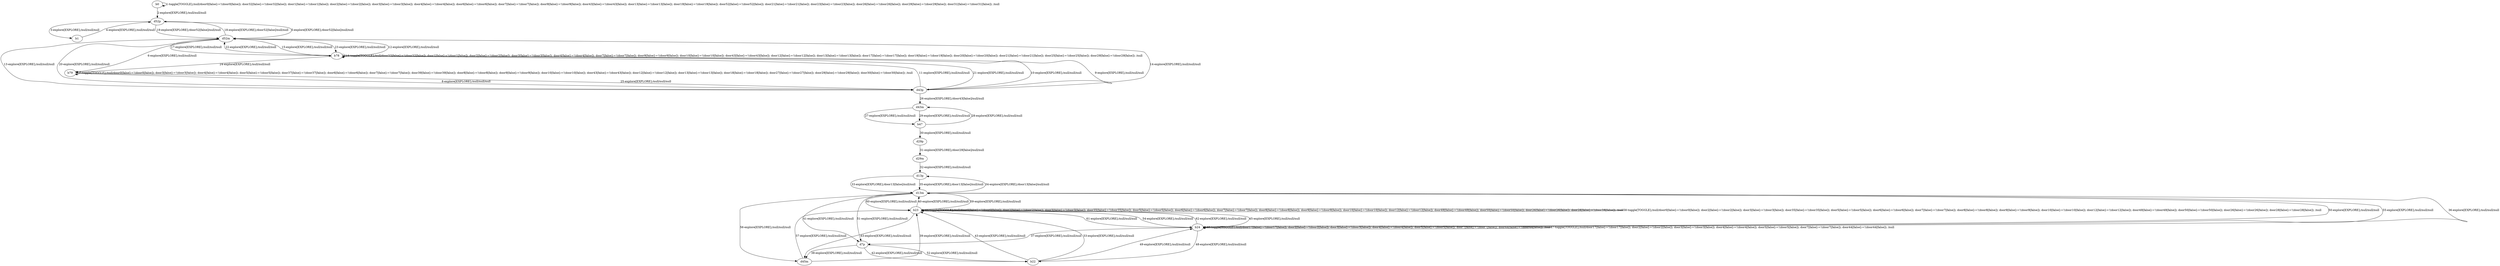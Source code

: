 # Total number of goals covered by this test: 1
# b24 --> d7p

digraph g {
"b0" -> "b0" [label = "1-toggle[TOGGLE];/null/door0[false]:=!(door0[false]); door32[false]:=!(door32[false]); door1[false]:=!(door1[false]); door2[false]:=!(door2[false]); door3[false]:=!(door3[false]); door4[false]:=!(door4[false]); door6[false]:=!(door6[false]); door7[false]:=!(door7[false]); door9[false]:=!(door9[false]); door43[false]:=!(door43[false]); door13[false]:=!(door13[false]); door19[false]:=!(door19[false]); door52[false]:=!(door52[false]); door21[false]:=!(door21[false]); door23[false]:=!(door23[false]); door26[false]:=!(door26[false]); door29[false]:=!(door29[false]); door31[false]:=!(door31[false]); /null"];
"b0" -> "d52p" [label = "2-explore[EXPLORE];/null/null/null"];
"d52p" -> "b1" [label = "3-explore[EXPLORE];/null/null/null"];
"b1" -> "d52p" [label = "4-explore[EXPLORE];/null/null/null"];
"d52p" -> "d52m" [label = "5-explore[EXPLORE];/door52[false]/null/null"];
"d52m" -> "b79" [label = "6-explore[EXPLORE];/null/null/null"];
"b79" -> "b79" [label = "7-toggle[TOGGLE];/null/door0[false]:=!(door0[false]); door3[false]:=!(door3[false]); door4[false]:=!(door4[false]); door5[false]:=!(door5[false]); door37[false]:=!(door37[false]); door6[false]:=!(door6[false]); door7[false]:=!(door7[false]); door39[false]:=!(door39[false]); door8[false]:=!(door8[false]); door9[false]:=!(door9[false]); door10[false]:=!(door10[false]); door43[false]:=!(door43[false]); door12[false]:=!(door12[false]); door13[false]:=!(door13[false]); door18[false]:=!(door18[false]); door27[false]:=!(door27[false]); door29[false]:=!(door29[false]); door30[false]:=!(door30[false]); /null"];
"b79" -> "d43p" [label = "8-explore[EXPLORE];/null/null/null"];
"d43p" -> "b78" [label = "9-explore[EXPLORE];/null/null/null"];
"b78" -> "d43p" [label = "10-explore[EXPLORE];/null/null/null"];
"d43p" -> "b78" [label = "11-explore[EXPLORE];/null/null/null"];
"b78" -> "d52m" [label = "12-explore[EXPLORE];/null/null/null"];
"d52m" -> "d43p" [label = "13-explore[EXPLORE];/null/null/null"];
"d43p" -> "d52m" [label = "14-explore[EXPLORE];/null/null/null"];
"d52m" -> "b78" [label = "15-explore[EXPLORE];/null/null/null"];
"b78" -> "b78" [label = "16-toggle[TOGGLE];/null/door32[false]:=!(door32[false]); door1[false]:=!(door1[false]); door2[false]:=!(door2[false]); door3[false]:=!(door3[false]); door4[false]:=!(door4[false]); door7[false]:=!(door7[false]); door9[false]:=!(door9[false]); door10[false]:=!(door10[false]); door43[false]:=!(door43[false]); door12[false]:=!(door12[false]); door13[false]:=!(door13[false]); door17[false]:=!(door17[false]); door19[false]:=!(door19[false]); door20[false]:=!(door20[false]); door21[false]:=!(door21[false]); door25[false]:=!(door25[false]); door29[false]:=!(door29[false]); /null"];
"b78" -> "d52m" [label = "17-explore[EXPLORE];/null/null/null"];
"d52m" -> "d52p" [label = "18-explore[EXPLORE];/door52[false]/null/null"];
"d52p" -> "d52m" [label = "19-explore[EXPLORE];/door52[false]/null/null"];
"d52m" -> "d43p" [label = "20-explore[EXPLORE];/null/null/null"];
"d43p" -> "b78" [label = "21-explore[EXPLORE];/null/null/null"];
"b78" -> "d52m" [label = "22-explore[EXPLORE];/null/null/null"];
"d52m" -> "b78" [label = "23-explore[EXPLORE];/null/null/null"];
"b78" -> "b79" [label = "24-explore[EXPLORE];/null/null/null"];
"b79" -> "d43p" [label = "25-explore[EXPLORE];/null/null/null"];
"d43p" -> "d43m" [label = "26-explore[EXPLORE];/door43[false]/null/null"];
"d43m" -> "b47" [label = "27-explore[EXPLORE];/null/null/null"];
"b47" -> "d43m" [label = "28-explore[EXPLORE];/null/null/null"];
"d43m" -> "b47" [label = "29-explore[EXPLORE];/null/null/null"];
"b47" -> "d29p" [label = "30-explore[EXPLORE];/null/null/null"];
"d29p" -> "d29m" [label = "31-explore[EXPLORE];/door29[false]/null/null"];
"d29m" -> "d13p" [label = "32-explore[EXPLORE];/null/null/null"];
"d13p" -> "d13m" [label = "33-explore[EXPLORE];/door13[false]/null/null"];
"d13m" -> "d13p" [label = "34-explore[EXPLORE];/door13[false]/null/null"];
"d13p" -> "d13m" [label = "35-explore[EXPLORE];/door13[false]/null/null"];
"d13m" -> "b24" [label = "36-explore[EXPLORE];/null/null/null"];
"b24" -> "d7p" [label = "37-explore[EXPLORE];/null/null/null"];
"d7p" -> "d45m" [label = "38-explore[EXPLORE];/null/null/null"];
"d45m" -> "b23" [label = "39-explore[EXPLORE];/null/null/null"];
"b23" -> "d13m" [label = "40-explore[EXPLORE];/null/null/null"];
"d13m" -> "d7p" [label = "41-explore[EXPLORE];/null/null/null"];
"d7p" -> "b22" [label = "42-explore[EXPLORE];/null/null/null"];
"b22" -> "b23" [label = "43-explore[EXPLORE];/null/null/null"];
"b23" -> "b23" [label = "44-toggle[TOGGLE];/null/door0[false]:=!(door0[false]); door2[false]:=!(door2[false]); door3[false]:=!(door3[false]); door35[false]:=!(door35[false]); door5[false]:=!(door5[false]); door6[false]:=!(door6[false]); door7[false]:=!(door7[false]); door8[false]:=!(door8[false]); door9[false]:=!(door9[false]); door10[false]:=!(door10[false]); door12[false]:=!(door12[false]); door49[false]:=!(door49[false]); door50[false]:=!(door50[false]); door26[false]:=!(door26[false]); door28[false]:=!(door28[false]); /null"];
"b23" -> "b24" [label = "45-explore[EXPLORE];/null/null/null"];
"b24" -> "b24" [label = "46-toggle[TOGGLE];/null/door17[false]:=!(door17[false]); door2[false]:=!(door2[false]); door3[false]:=!(door3[false]); door4[false]:=!(door4[false]); door5[false]:=!(door5[false]); door7[false]:=!(door7[false]); door44[false]:=!(door44[false]); /null"];
"b24" -> "b24" [label = "47-toggle[TOGGLE];/null/door17[false]:=!(door17[false]); door2[false]:=!(door2[false]); door3[false]:=!(door3[false]); door4[false]:=!(door4[false]); door5[false]:=!(door5[false]); door7[false]:=!(door7[false]); door44[false]:=!(door44[false]); /null"];
"b24" -> "b22" [label = "48-explore[EXPLORE];/null/null/null"];
"b22" -> "b24" [label = "49-explore[EXPLORE];/null/null/null"];
"b24" -> "d13m" [label = "50-explore[EXPLORE];/null/null/null"];
"d13m" -> "d7p" [label = "51-explore[EXPLORE];/null/null/null"];
"d7p" -> "b22" [label = "52-explore[EXPLORE];/null/null/null"];
"b22" -> "b23" [label = "53-explore[EXPLORE];/null/null/null"];
"b23" -> "b24" [label = "54-explore[EXPLORE];/null/null/null"];
"b24" -> "d13m" [label = "55-explore[EXPLORE];/null/null/null"];
"d13m" -> "d45m" [label = "56-explore[EXPLORE];/null/null/null"];
"d45m" -> "b23" [label = "57-explore[EXPLORE];/null/null/null"];
"b23" -> "b23" [label = "58-toggle[TOGGLE];/null/door0[false]:=!(door0[false]); door2[false]:=!(door2[false]); door3[false]:=!(door3[false]); door35[false]:=!(door35[false]); door5[false]:=!(door5[false]); door6[false]:=!(door6[false]); door7[false]:=!(door7[false]); door8[false]:=!(door8[false]); door9[false]:=!(door9[false]); door10[false]:=!(door10[false]); door12[false]:=!(door12[false]); door49[false]:=!(door49[false]); door50[false]:=!(door50[false]); door26[false]:=!(door26[false]); door28[false]:=!(door28[false]); /null"];
"b23" -> "d13m" [label = "59-explore[EXPLORE];/null/null/null"];
"d13m" -> "b23" [label = "60-explore[EXPLORE];/null/null/null"];
"b23" -> "b24" [label = "61-explore[EXPLORE];/null/null/null"];
"b24" -> "b23" [label = "62-explore[EXPLORE];/null/null/null"];
"b23" -> "d45m" [label = "63-explore[EXPLORE];/null/null/null"];
}